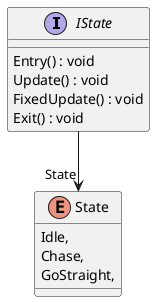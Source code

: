 @startuml
interface IState {
    Entry() : void
    Update() : void
    FixedUpdate() : void
    Exit() : void
}
enum State {
    Idle,
    Chase,
    GoStraight,
}
IState --> "State" State
@enduml
